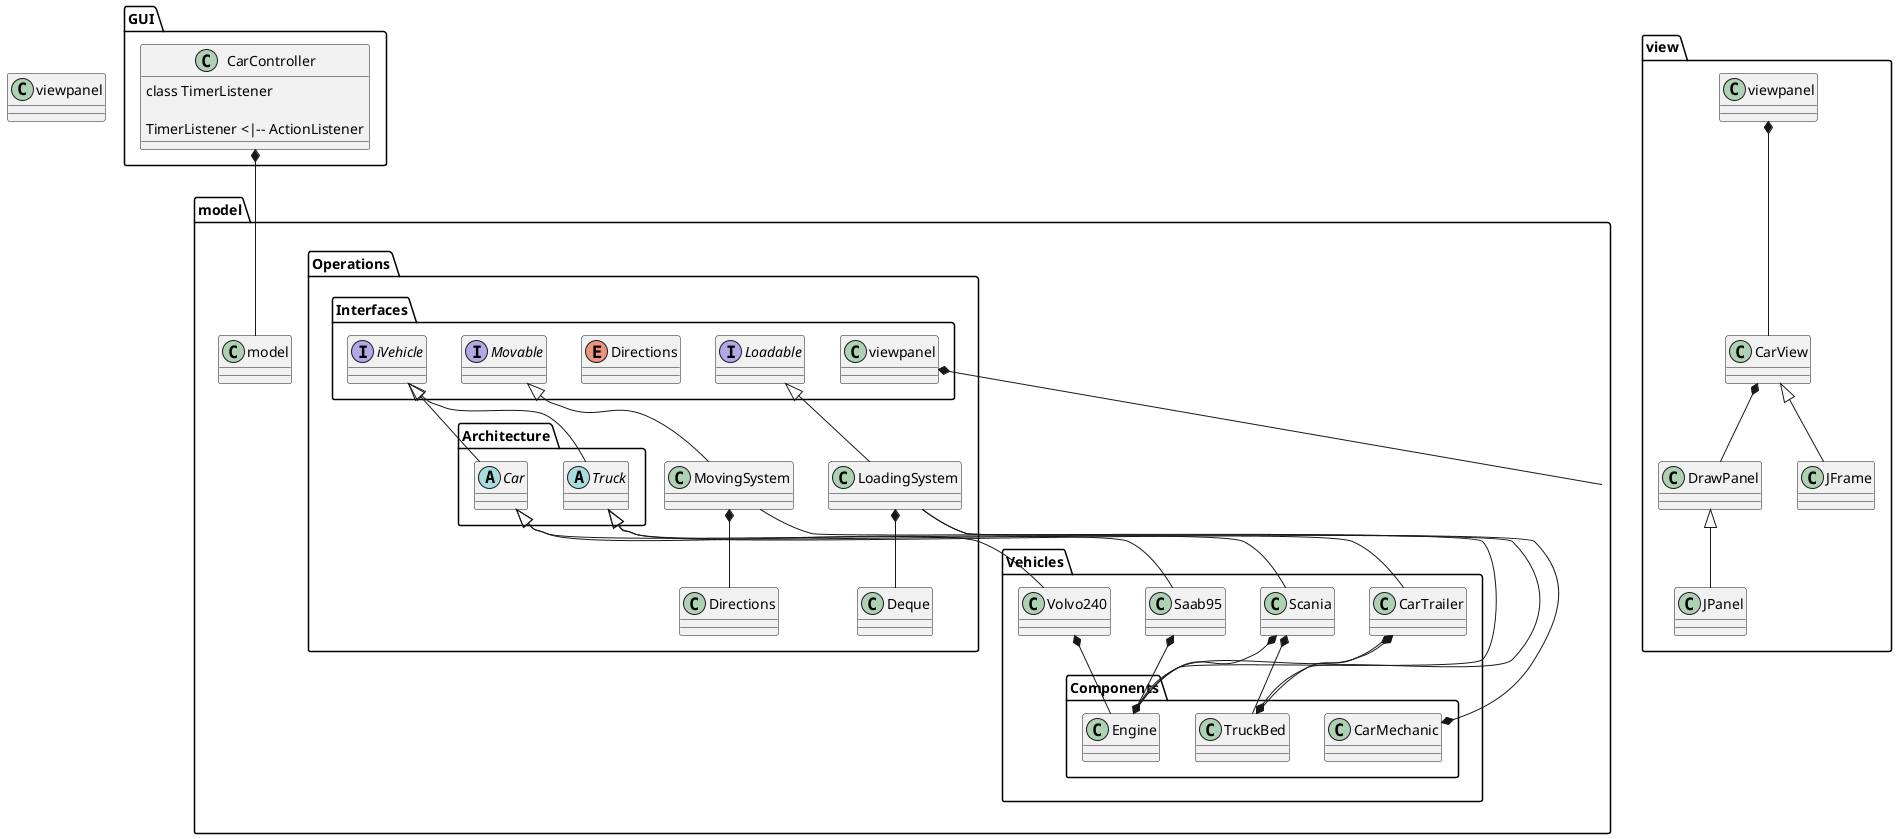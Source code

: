 @startuml


package GUI {


    class CarController{
    class TimerListener

    TimerListener <|-- ActionListener
    }



}

package model {
package Operations {
class LoadingSystem
class MovingSystem

LoadingSystem *-- Deque
MovingSystem *-- Directions


package Architecture {


abstract class Car
abstract class Truck

}


    package Interfaces{

    iVehicle <|-- Car
    iVehicle <|-- Truck

    viewpanel *-- model

    Enum Directions
    interface iVehicle
    interface Loadable
    interface Movable
    Loadable <|-- LoadingSystem
    Movable <|-- MovingSystem

    }
}

package Vehicles{

Truck <|-- CarTrailer
Truck <|-- Scania
Car <|-- Saab95
Car <|-- Volvo240



class CarTrailer
class Saab95
class Scania
class Volvo240

    package Components {

    CarTrailer *-- TruckBed
    Scania *-- TruckBed
    CarTrailer *-- Engine
    Scania *-- Engine
    Volvo240 *-- Engine
    Saab95 *-- Engine

    Engine *-- MovingSystem

    TruckBed *-- LoadingSystem
    CarMechanic *-- LoadingSystem

    class CarMechanic
    class Engine
    class TruckBed
    }

}

class model
CarController *-- model

}
class viewpanel


package view {
viewpanel *-- CarView
CarView <|-- JFrame
CarView *-- DrawPanel

DrawPanel <|-- JPanel
class CarView
class DrawPanel

}

@enduml